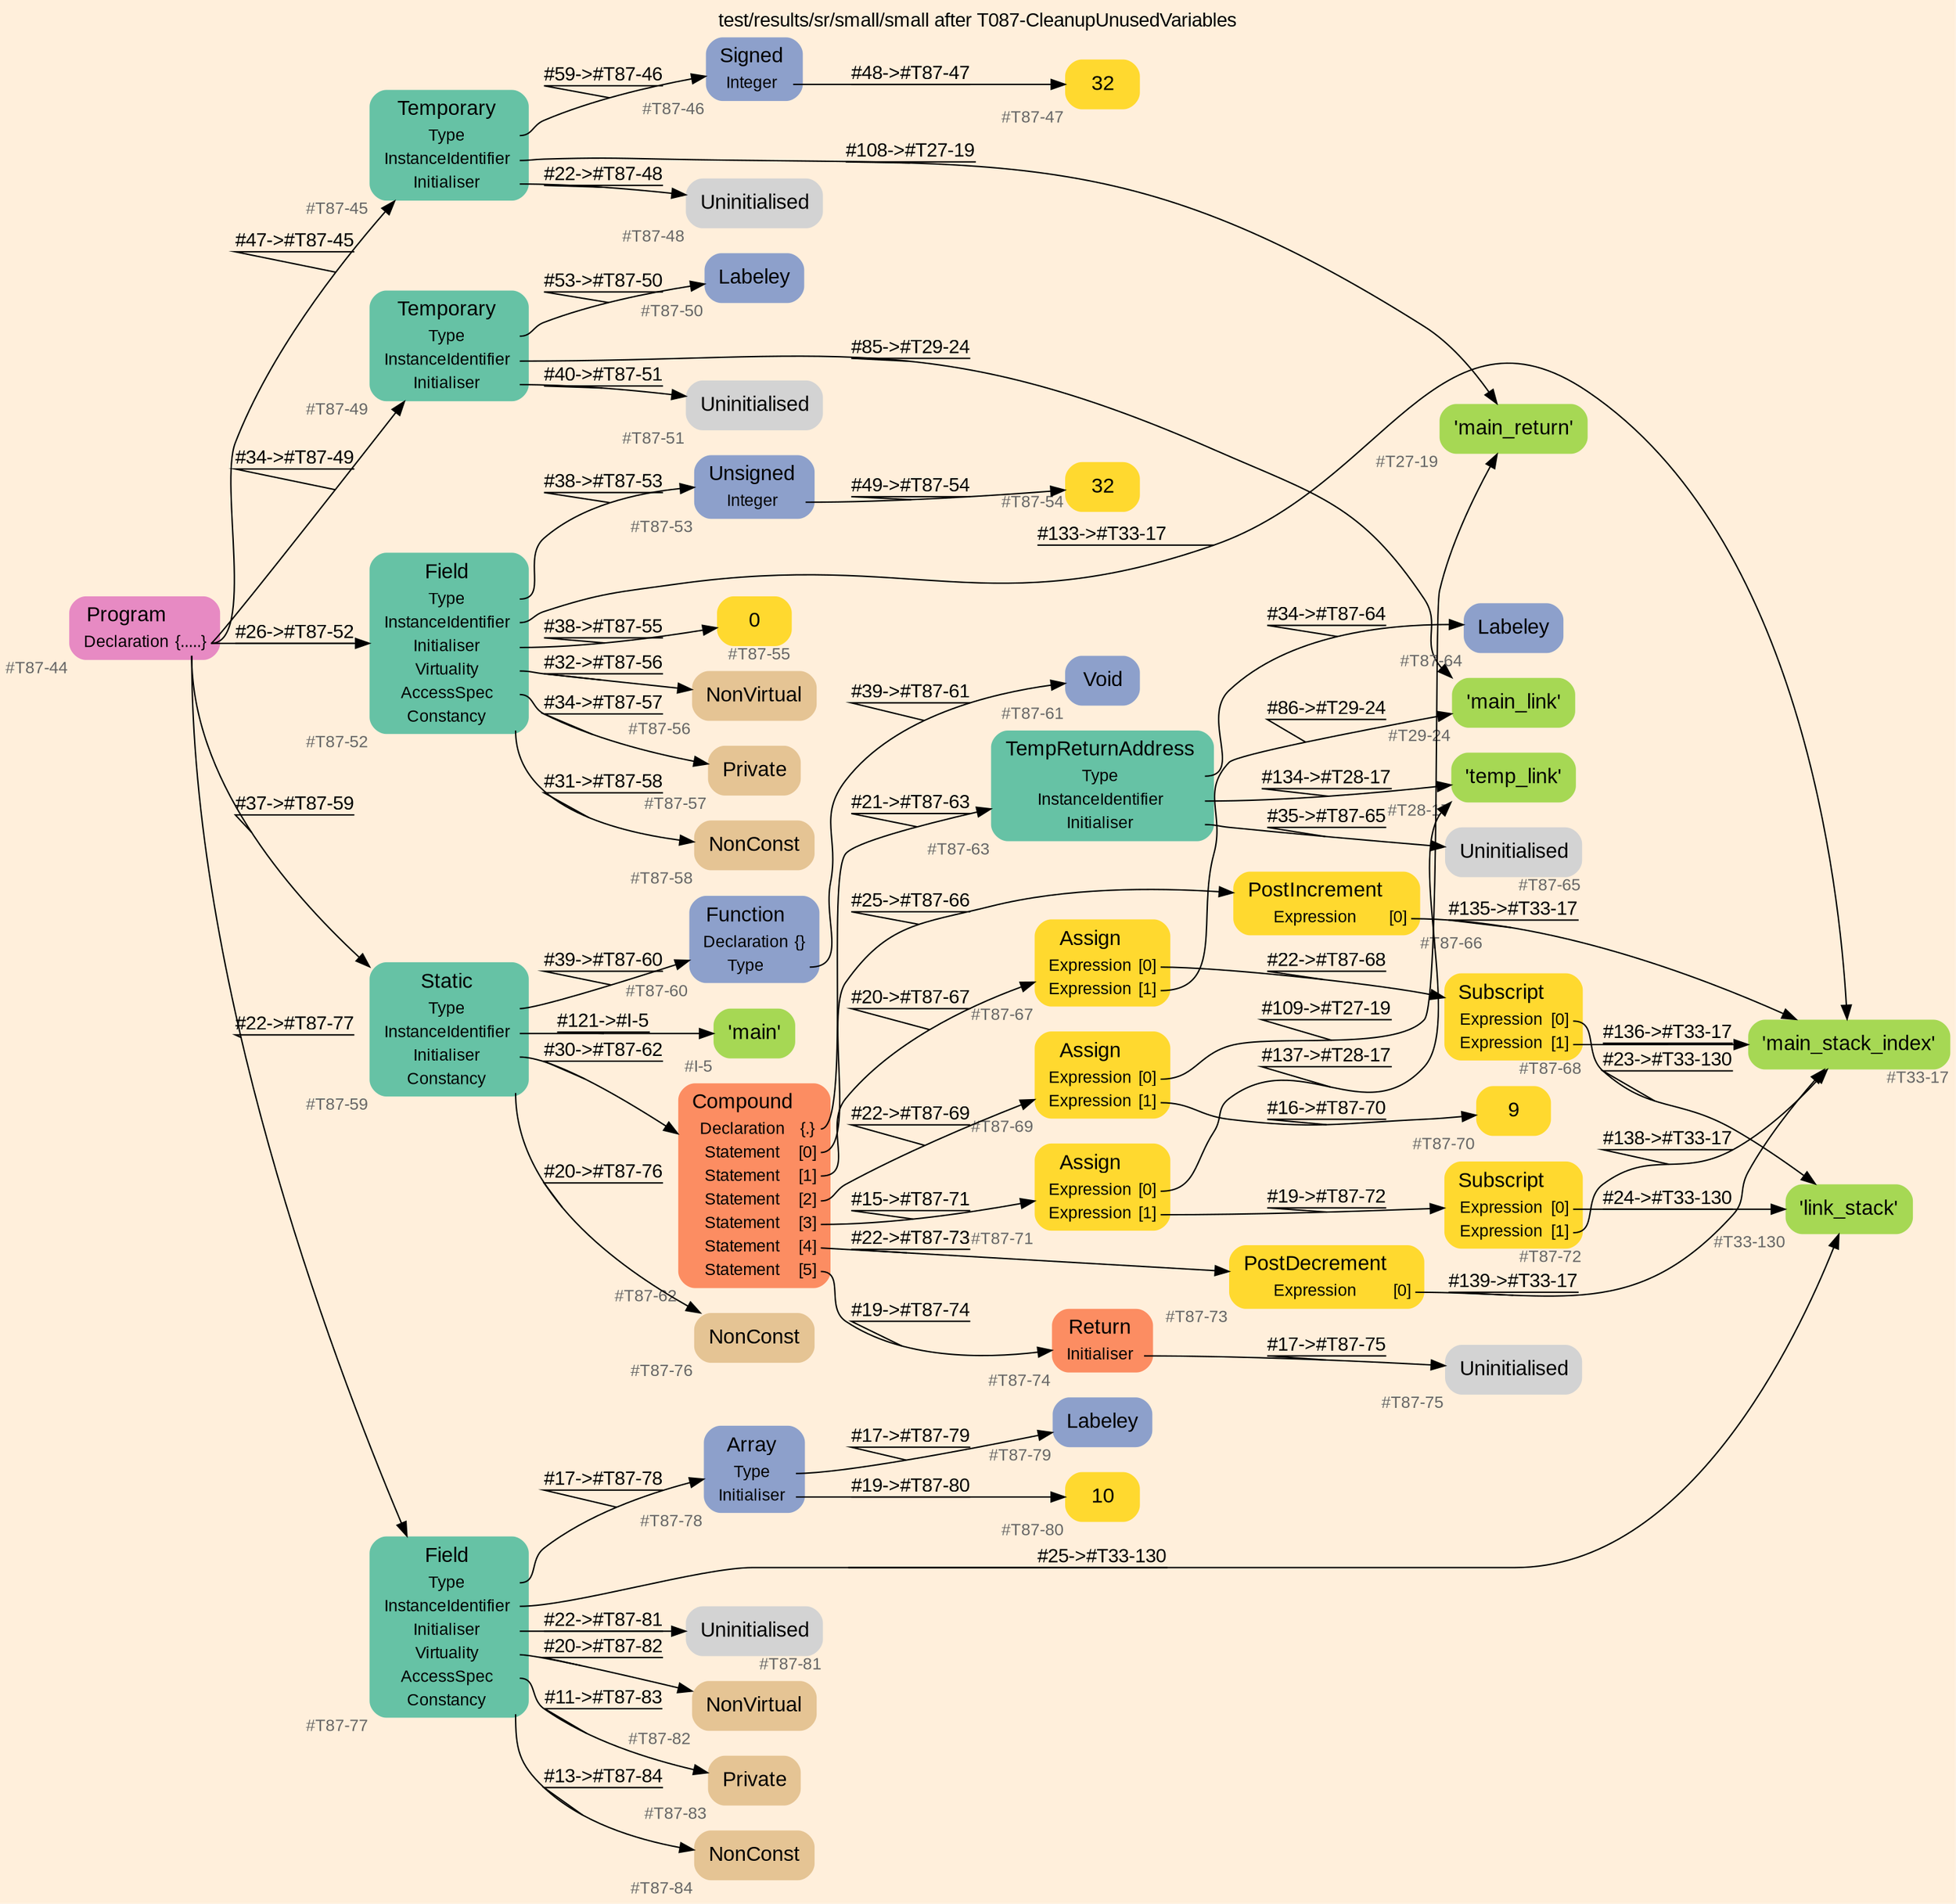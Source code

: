 digraph "test/results/sr/small/small after T087-CleanupUnusedVariables" {
label = "test/results/sr/small/small after T087-CleanupUnusedVariables"
labelloc = t
graph [
    rankdir = "LR"
    ranksep = 0.3
    bgcolor = antiquewhite1
    color = black
    fontcolor = black
    fontname = "Arial"
];
node [
    fontname = "Arial"
];
edge [
    fontname = "Arial"
];

// -------------------- node figure --------------------
// -------- block #T87-44 ----------
"#T87-44" [
    fillcolor = "/set28/4"
    xlabel = "#T87-44"
    fontsize = "12"
    fontcolor = grey40
    shape = "plaintext"
    label = <<TABLE BORDER="0" CELLBORDER="0" CELLSPACING="0">
     <TR><TD><FONT COLOR="black" POINT-SIZE="15">Program</FONT></TD></TR>
     <TR><TD><FONT COLOR="black" POINT-SIZE="12">Declaration</FONT></TD><TD PORT="port0"><FONT COLOR="black" POINT-SIZE="12">{.....}</FONT></TD></TR>
    </TABLE>>
    style = "rounded,filled"
];

// -------- block #T87-45 ----------
"#T87-45" [
    fillcolor = "/set28/1"
    xlabel = "#T87-45"
    fontsize = "12"
    fontcolor = grey40
    shape = "plaintext"
    label = <<TABLE BORDER="0" CELLBORDER="0" CELLSPACING="0">
     <TR><TD><FONT COLOR="black" POINT-SIZE="15">Temporary</FONT></TD></TR>
     <TR><TD><FONT COLOR="black" POINT-SIZE="12">Type</FONT></TD><TD PORT="port0"></TD></TR>
     <TR><TD><FONT COLOR="black" POINT-SIZE="12">InstanceIdentifier</FONT></TD><TD PORT="port1"></TD></TR>
     <TR><TD><FONT COLOR="black" POINT-SIZE="12">Initialiser</FONT></TD><TD PORT="port2"></TD></TR>
    </TABLE>>
    style = "rounded,filled"
];

// -------- block #T87-46 ----------
"#T87-46" [
    fillcolor = "/set28/3"
    xlabel = "#T87-46"
    fontsize = "12"
    fontcolor = grey40
    shape = "plaintext"
    label = <<TABLE BORDER="0" CELLBORDER="0" CELLSPACING="0">
     <TR><TD><FONT COLOR="black" POINT-SIZE="15">Signed</FONT></TD></TR>
     <TR><TD><FONT COLOR="black" POINT-SIZE="12">Integer</FONT></TD><TD PORT="port0"></TD></TR>
    </TABLE>>
    style = "rounded,filled"
];

// -------- block #T87-47 ----------
"#T87-47" [
    fillcolor = "/set28/6"
    xlabel = "#T87-47"
    fontsize = "12"
    fontcolor = grey40
    shape = "plaintext"
    label = <<TABLE BORDER="0" CELLBORDER="0" CELLSPACING="0">
     <TR><TD><FONT COLOR="black" POINT-SIZE="15">32</FONT></TD></TR>
    </TABLE>>
    style = "rounded,filled"
];

// -------- block #T27-19 ----------
"#T27-19" [
    fillcolor = "/set28/5"
    xlabel = "#T27-19"
    fontsize = "12"
    fontcolor = grey40
    shape = "plaintext"
    label = <<TABLE BORDER="0" CELLBORDER="0" CELLSPACING="0">
     <TR><TD><FONT COLOR="black" POINT-SIZE="15">'main_return'</FONT></TD></TR>
    </TABLE>>
    style = "rounded,filled"
];

// -------- block #T87-48 ----------
"#T87-48" [
    xlabel = "#T87-48"
    fontsize = "12"
    fontcolor = grey40
    shape = "plaintext"
    label = <<TABLE BORDER="0" CELLBORDER="0" CELLSPACING="0">
     <TR><TD><FONT COLOR="black" POINT-SIZE="15">Uninitialised</FONT></TD></TR>
    </TABLE>>
    style = "rounded,filled"
];

// -------- block #T87-49 ----------
"#T87-49" [
    fillcolor = "/set28/1"
    xlabel = "#T87-49"
    fontsize = "12"
    fontcolor = grey40
    shape = "plaintext"
    label = <<TABLE BORDER="0" CELLBORDER="0" CELLSPACING="0">
     <TR><TD><FONT COLOR="black" POINT-SIZE="15">Temporary</FONT></TD></TR>
     <TR><TD><FONT COLOR="black" POINT-SIZE="12">Type</FONT></TD><TD PORT="port0"></TD></TR>
     <TR><TD><FONT COLOR="black" POINT-SIZE="12">InstanceIdentifier</FONT></TD><TD PORT="port1"></TD></TR>
     <TR><TD><FONT COLOR="black" POINT-SIZE="12">Initialiser</FONT></TD><TD PORT="port2"></TD></TR>
    </TABLE>>
    style = "rounded,filled"
];

// -------- block #T87-50 ----------
"#T87-50" [
    fillcolor = "/set28/3"
    xlabel = "#T87-50"
    fontsize = "12"
    fontcolor = grey40
    shape = "plaintext"
    label = <<TABLE BORDER="0" CELLBORDER="0" CELLSPACING="0">
     <TR><TD><FONT COLOR="black" POINT-SIZE="15">Labeley</FONT></TD></TR>
    </TABLE>>
    style = "rounded,filled"
];

// -------- block #T29-24 ----------
"#T29-24" [
    fillcolor = "/set28/5"
    xlabel = "#T29-24"
    fontsize = "12"
    fontcolor = grey40
    shape = "plaintext"
    label = <<TABLE BORDER="0" CELLBORDER="0" CELLSPACING="0">
     <TR><TD><FONT COLOR="black" POINT-SIZE="15">'main_link'</FONT></TD></TR>
    </TABLE>>
    style = "rounded,filled"
];

// -------- block #T87-51 ----------
"#T87-51" [
    xlabel = "#T87-51"
    fontsize = "12"
    fontcolor = grey40
    shape = "plaintext"
    label = <<TABLE BORDER="0" CELLBORDER="0" CELLSPACING="0">
     <TR><TD><FONT COLOR="black" POINT-SIZE="15">Uninitialised</FONT></TD></TR>
    </TABLE>>
    style = "rounded,filled"
];

// -------- block #T87-52 ----------
"#T87-52" [
    fillcolor = "/set28/1"
    xlabel = "#T87-52"
    fontsize = "12"
    fontcolor = grey40
    shape = "plaintext"
    label = <<TABLE BORDER="0" CELLBORDER="0" CELLSPACING="0">
     <TR><TD><FONT COLOR="black" POINT-SIZE="15">Field</FONT></TD></TR>
     <TR><TD><FONT COLOR="black" POINT-SIZE="12">Type</FONT></TD><TD PORT="port0"></TD></TR>
     <TR><TD><FONT COLOR="black" POINT-SIZE="12">InstanceIdentifier</FONT></TD><TD PORT="port1"></TD></TR>
     <TR><TD><FONT COLOR="black" POINT-SIZE="12">Initialiser</FONT></TD><TD PORT="port2"></TD></TR>
     <TR><TD><FONT COLOR="black" POINT-SIZE="12">Virtuality</FONT></TD><TD PORT="port3"></TD></TR>
     <TR><TD><FONT COLOR="black" POINT-SIZE="12">AccessSpec</FONT></TD><TD PORT="port4"></TD></TR>
     <TR><TD><FONT COLOR="black" POINT-SIZE="12">Constancy</FONT></TD><TD PORT="port5"></TD></TR>
    </TABLE>>
    style = "rounded,filled"
];

// -------- block #T87-53 ----------
"#T87-53" [
    fillcolor = "/set28/3"
    xlabel = "#T87-53"
    fontsize = "12"
    fontcolor = grey40
    shape = "plaintext"
    label = <<TABLE BORDER="0" CELLBORDER="0" CELLSPACING="0">
     <TR><TD><FONT COLOR="black" POINT-SIZE="15">Unsigned</FONT></TD></TR>
     <TR><TD><FONT COLOR="black" POINT-SIZE="12">Integer</FONT></TD><TD PORT="port0"></TD></TR>
    </TABLE>>
    style = "rounded,filled"
];

// -------- block #T87-54 ----------
"#T87-54" [
    fillcolor = "/set28/6"
    xlabel = "#T87-54"
    fontsize = "12"
    fontcolor = grey40
    shape = "plaintext"
    label = <<TABLE BORDER="0" CELLBORDER="0" CELLSPACING="0">
     <TR><TD><FONT COLOR="black" POINT-SIZE="15">32</FONT></TD></TR>
    </TABLE>>
    style = "rounded,filled"
];

// -------- block #T33-17 ----------
"#T33-17" [
    fillcolor = "/set28/5"
    xlabel = "#T33-17"
    fontsize = "12"
    fontcolor = grey40
    shape = "plaintext"
    label = <<TABLE BORDER="0" CELLBORDER="0" CELLSPACING="0">
     <TR><TD><FONT COLOR="black" POINT-SIZE="15">'main_stack_index'</FONT></TD></TR>
    </TABLE>>
    style = "rounded,filled"
];

// -------- block #T87-55 ----------
"#T87-55" [
    fillcolor = "/set28/6"
    xlabel = "#T87-55"
    fontsize = "12"
    fontcolor = grey40
    shape = "plaintext"
    label = <<TABLE BORDER="0" CELLBORDER="0" CELLSPACING="0">
     <TR><TD><FONT COLOR="black" POINT-SIZE="15">0</FONT></TD></TR>
    </TABLE>>
    style = "rounded,filled"
];

// -------- block #T87-56 ----------
"#T87-56" [
    fillcolor = "/set28/7"
    xlabel = "#T87-56"
    fontsize = "12"
    fontcolor = grey40
    shape = "plaintext"
    label = <<TABLE BORDER="0" CELLBORDER="0" CELLSPACING="0">
     <TR><TD><FONT COLOR="black" POINT-SIZE="15">NonVirtual</FONT></TD></TR>
    </TABLE>>
    style = "rounded,filled"
];

// -------- block #T87-57 ----------
"#T87-57" [
    fillcolor = "/set28/7"
    xlabel = "#T87-57"
    fontsize = "12"
    fontcolor = grey40
    shape = "plaintext"
    label = <<TABLE BORDER="0" CELLBORDER="0" CELLSPACING="0">
     <TR><TD><FONT COLOR="black" POINT-SIZE="15">Private</FONT></TD></TR>
    </TABLE>>
    style = "rounded,filled"
];

// -------- block #T87-58 ----------
"#T87-58" [
    fillcolor = "/set28/7"
    xlabel = "#T87-58"
    fontsize = "12"
    fontcolor = grey40
    shape = "plaintext"
    label = <<TABLE BORDER="0" CELLBORDER="0" CELLSPACING="0">
     <TR><TD><FONT COLOR="black" POINT-SIZE="15">NonConst</FONT></TD></TR>
    </TABLE>>
    style = "rounded,filled"
];

// -------- block #T87-59 ----------
"#T87-59" [
    fillcolor = "/set28/1"
    xlabel = "#T87-59"
    fontsize = "12"
    fontcolor = grey40
    shape = "plaintext"
    label = <<TABLE BORDER="0" CELLBORDER="0" CELLSPACING="0">
     <TR><TD><FONT COLOR="black" POINT-SIZE="15">Static</FONT></TD></TR>
     <TR><TD><FONT COLOR="black" POINT-SIZE="12">Type</FONT></TD><TD PORT="port0"></TD></TR>
     <TR><TD><FONT COLOR="black" POINT-SIZE="12">InstanceIdentifier</FONT></TD><TD PORT="port1"></TD></TR>
     <TR><TD><FONT COLOR="black" POINT-SIZE="12">Initialiser</FONT></TD><TD PORT="port2"></TD></TR>
     <TR><TD><FONT COLOR="black" POINT-SIZE="12">Constancy</FONT></TD><TD PORT="port3"></TD></TR>
    </TABLE>>
    style = "rounded,filled"
];

// -------- block #T87-60 ----------
"#T87-60" [
    fillcolor = "/set28/3"
    xlabel = "#T87-60"
    fontsize = "12"
    fontcolor = grey40
    shape = "plaintext"
    label = <<TABLE BORDER="0" CELLBORDER="0" CELLSPACING="0">
     <TR><TD><FONT COLOR="black" POINT-SIZE="15">Function</FONT></TD></TR>
     <TR><TD><FONT COLOR="black" POINT-SIZE="12">Declaration</FONT></TD><TD PORT="port0"><FONT COLOR="black" POINT-SIZE="12">{}</FONT></TD></TR>
     <TR><TD><FONT COLOR="black" POINT-SIZE="12">Type</FONT></TD><TD PORT="port1"></TD></TR>
    </TABLE>>
    style = "rounded,filled"
];

// -------- block #T87-61 ----------
"#T87-61" [
    fillcolor = "/set28/3"
    xlabel = "#T87-61"
    fontsize = "12"
    fontcolor = grey40
    shape = "plaintext"
    label = <<TABLE BORDER="0" CELLBORDER="0" CELLSPACING="0">
     <TR><TD><FONT COLOR="black" POINT-SIZE="15">Void</FONT></TD></TR>
    </TABLE>>
    style = "rounded,filled"
];

// -------- block #I-5 ----------
"#I-5" [
    fillcolor = "/set28/5"
    xlabel = "#I-5"
    fontsize = "12"
    fontcolor = grey40
    shape = "plaintext"
    label = <<TABLE BORDER="0" CELLBORDER="0" CELLSPACING="0">
     <TR><TD><FONT COLOR="black" POINT-SIZE="15">'main'</FONT></TD></TR>
    </TABLE>>
    style = "rounded,filled"
];

// -------- block #T87-62 ----------
"#T87-62" [
    fillcolor = "/set28/2"
    xlabel = "#T87-62"
    fontsize = "12"
    fontcolor = grey40
    shape = "plaintext"
    label = <<TABLE BORDER="0" CELLBORDER="0" CELLSPACING="0">
     <TR><TD><FONT COLOR="black" POINT-SIZE="15">Compound</FONT></TD></TR>
     <TR><TD><FONT COLOR="black" POINT-SIZE="12">Declaration</FONT></TD><TD PORT="port0"><FONT COLOR="black" POINT-SIZE="12">{.}</FONT></TD></TR>
     <TR><TD><FONT COLOR="black" POINT-SIZE="12">Statement</FONT></TD><TD PORT="port1"><FONT COLOR="black" POINT-SIZE="12">[0]</FONT></TD></TR>
     <TR><TD><FONT COLOR="black" POINT-SIZE="12">Statement</FONT></TD><TD PORT="port2"><FONT COLOR="black" POINT-SIZE="12">[1]</FONT></TD></TR>
     <TR><TD><FONT COLOR="black" POINT-SIZE="12">Statement</FONT></TD><TD PORT="port3"><FONT COLOR="black" POINT-SIZE="12">[2]</FONT></TD></TR>
     <TR><TD><FONT COLOR="black" POINT-SIZE="12">Statement</FONT></TD><TD PORT="port4"><FONT COLOR="black" POINT-SIZE="12">[3]</FONT></TD></TR>
     <TR><TD><FONT COLOR="black" POINT-SIZE="12">Statement</FONT></TD><TD PORT="port5"><FONT COLOR="black" POINT-SIZE="12">[4]</FONT></TD></TR>
     <TR><TD><FONT COLOR="black" POINT-SIZE="12">Statement</FONT></TD><TD PORT="port6"><FONT COLOR="black" POINT-SIZE="12">[5]</FONT></TD></TR>
    </TABLE>>
    style = "rounded,filled"
];

// -------- block #T87-63 ----------
"#T87-63" [
    fillcolor = "/set28/1"
    xlabel = "#T87-63"
    fontsize = "12"
    fontcolor = grey40
    shape = "plaintext"
    label = <<TABLE BORDER="0" CELLBORDER="0" CELLSPACING="0">
     <TR><TD><FONT COLOR="black" POINT-SIZE="15">TempReturnAddress</FONT></TD></TR>
     <TR><TD><FONT COLOR="black" POINT-SIZE="12">Type</FONT></TD><TD PORT="port0"></TD></TR>
     <TR><TD><FONT COLOR="black" POINT-SIZE="12">InstanceIdentifier</FONT></TD><TD PORT="port1"></TD></TR>
     <TR><TD><FONT COLOR="black" POINT-SIZE="12">Initialiser</FONT></TD><TD PORT="port2"></TD></TR>
    </TABLE>>
    style = "rounded,filled"
];

// -------- block #T87-64 ----------
"#T87-64" [
    fillcolor = "/set28/3"
    xlabel = "#T87-64"
    fontsize = "12"
    fontcolor = grey40
    shape = "plaintext"
    label = <<TABLE BORDER="0" CELLBORDER="0" CELLSPACING="0">
     <TR><TD><FONT COLOR="black" POINT-SIZE="15">Labeley</FONT></TD></TR>
    </TABLE>>
    style = "rounded,filled"
];

// -------- block #T28-17 ----------
"#T28-17" [
    fillcolor = "/set28/5"
    xlabel = "#T28-17"
    fontsize = "12"
    fontcolor = grey40
    shape = "plaintext"
    label = <<TABLE BORDER="0" CELLBORDER="0" CELLSPACING="0">
     <TR><TD><FONT COLOR="black" POINT-SIZE="15">'temp_link'</FONT></TD></TR>
    </TABLE>>
    style = "rounded,filled"
];

// -------- block #T87-65 ----------
"#T87-65" [
    xlabel = "#T87-65"
    fontsize = "12"
    fontcolor = grey40
    shape = "plaintext"
    label = <<TABLE BORDER="0" CELLBORDER="0" CELLSPACING="0">
     <TR><TD><FONT COLOR="black" POINT-SIZE="15">Uninitialised</FONT></TD></TR>
    </TABLE>>
    style = "rounded,filled"
];

// -------- block #T87-66 ----------
"#T87-66" [
    fillcolor = "/set28/6"
    xlabel = "#T87-66"
    fontsize = "12"
    fontcolor = grey40
    shape = "plaintext"
    label = <<TABLE BORDER="0" CELLBORDER="0" CELLSPACING="0">
     <TR><TD><FONT COLOR="black" POINT-SIZE="15">PostIncrement</FONT></TD></TR>
     <TR><TD><FONT COLOR="black" POINT-SIZE="12">Expression</FONT></TD><TD PORT="port0"><FONT COLOR="black" POINT-SIZE="12">[0]</FONT></TD></TR>
    </TABLE>>
    style = "rounded,filled"
];

// -------- block #T87-67 ----------
"#T87-67" [
    fillcolor = "/set28/6"
    xlabel = "#T87-67"
    fontsize = "12"
    fontcolor = grey40
    shape = "plaintext"
    label = <<TABLE BORDER="0" CELLBORDER="0" CELLSPACING="0">
     <TR><TD><FONT COLOR="black" POINT-SIZE="15">Assign</FONT></TD></TR>
     <TR><TD><FONT COLOR="black" POINT-SIZE="12">Expression</FONT></TD><TD PORT="port0"><FONT COLOR="black" POINT-SIZE="12">[0]</FONT></TD></TR>
     <TR><TD><FONT COLOR="black" POINT-SIZE="12">Expression</FONT></TD><TD PORT="port1"><FONT COLOR="black" POINT-SIZE="12">[1]</FONT></TD></TR>
    </TABLE>>
    style = "rounded,filled"
];

// -------- block #T87-68 ----------
"#T87-68" [
    fillcolor = "/set28/6"
    xlabel = "#T87-68"
    fontsize = "12"
    fontcolor = grey40
    shape = "plaintext"
    label = <<TABLE BORDER="0" CELLBORDER="0" CELLSPACING="0">
     <TR><TD><FONT COLOR="black" POINT-SIZE="15">Subscript</FONT></TD></TR>
     <TR><TD><FONT COLOR="black" POINT-SIZE="12">Expression</FONT></TD><TD PORT="port0"><FONT COLOR="black" POINT-SIZE="12">[0]</FONT></TD></TR>
     <TR><TD><FONT COLOR="black" POINT-SIZE="12">Expression</FONT></TD><TD PORT="port1"><FONT COLOR="black" POINT-SIZE="12">[1]</FONT></TD></TR>
    </TABLE>>
    style = "rounded,filled"
];

// -------- block #T33-130 ----------
"#T33-130" [
    fillcolor = "/set28/5"
    xlabel = "#T33-130"
    fontsize = "12"
    fontcolor = grey40
    shape = "plaintext"
    label = <<TABLE BORDER="0" CELLBORDER="0" CELLSPACING="0">
     <TR><TD><FONT COLOR="black" POINT-SIZE="15">'link_stack'</FONT></TD></TR>
    </TABLE>>
    style = "rounded,filled"
];

// -------- block #T87-69 ----------
"#T87-69" [
    fillcolor = "/set28/6"
    xlabel = "#T87-69"
    fontsize = "12"
    fontcolor = grey40
    shape = "plaintext"
    label = <<TABLE BORDER="0" CELLBORDER="0" CELLSPACING="0">
     <TR><TD><FONT COLOR="black" POINT-SIZE="15">Assign</FONT></TD></TR>
     <TR><TD><FONT COLOR="black" POINT-SIZE="12">Expression</FONT></TD><TD PORT="port0"><FONT COLOR="black" POINT-SIZE="12">[0]</FONT></TD></TR>
     <TR><TD><FONT COLOR="black" POINT-SIZE="12">Expression</FONT></TD><TD PORT="port1"><FONT COLOR="black" POINT-SIZE="12">[1]</FONT></TD></TR>
    </TABLE>>
    style = "rounded,filled"
];

// -------- block #T87-70 ----------
"#T87-70" [
    fillcolor = "/set28/6"
    xlabel = "#T87-70"
    fontsize = "12"
    fontcolor = grey40
    shape = "plaintext"
    label = <<TABLE BORDER="0" CELLBORDER="0" CELLSPACING="0">
     <TR><TD><FONT COLOR="black" POINT-SIZE="15">9</FONT></TD></TR>
    </TABLE>>
    style = "rounded,filled"
];

// -------- block #T87-71 ----------
"#T87-71" [
    fillcolor = "/set28/6"
    xlabel = "#T87-71"
    fontsize = "12"
    fontcolor = grey40
    shape = "plaintext"
    label = <<TABLE BORDER="0" CELLBORDER="0" CELLSPACING="0">
     <TR><TD><FONT COLOR="black" POINT-SIZE="15">Assign</FONT></TD></TR>
     <TR><TD><FONT COLOR="black" POINT-SIZE="12">Expression</FONT></TD><TD PORT="port0"><FONT COLOR="black" POINT-SIZE="12">[0]</FONT></TD></TR>
     <TR><TD><FONT COLOR="black" POINT-SIZE="12">Expression</FONT></TD><TD PORT="port1"><FONT COLOR="black" POINT-SIZE="12">[1]</FONT></TD></TR>
    </TABLE>>
    style = "rounded,filled"
];

// -------- block #T87-72 ----------
"#T87-72" [
    fillcolor = "/set28/6"
    xlabel = "#T87-72"
    fontsize = "12"
    fontcolor = grey40
    shape = "plaintext"
    label = <<TABLE BORDER="0" CELLBORDER="0" CELLSPACING="0">
     <TR><TD><FONT COLOR="black" POINT-SIZE="15">Subscript</FONT></TD></TR>
     <TR><TD><FONT COLOR="black" POINT-SIZE="12">Expression</FONT></TD><TD PORT="port0"><FONT COLOR="black" POINT-SIZE="12">[0]</FONT></TD></TR>
     <TR><TD><FONT COLOR="black" POINT-SIZE="12">Expression</FONT></TD><TD PORT="port1"><FONT COLOR="black" POINT-SIZE="12">[1]</FONT></TD></TR>
    </TABLE>>
    style = "rounded,filled"
];

// -------- block #T87-73 ----------
"#T87-73" [
    fillcolor = "/set28/6"
    xlabel = "#T87-73"
    fontsize = "12"
    fontcolor = grey40
    shape = "plaintext"
    label = <<TABLE BORDER="0" CELLBORDER="0" CELLSPACING="0">
     <TR><TD><FONT COLOR="black" POINT-SIZE="15">PostDecrement</FONT></TD></TR>
     <TR><TD><FONT COLOR="black" POINT-SIZE="12">Expression</FONT></TD><TD PORT="port0"><FONT COLOR="black" POINT-SIZE="12">[0]</FONT></TD></TR>
    </TABLE>>
    style = "rounded,filled"
];

// -------- block #T87-74 ----------
"#T87-74" [
    fillcolor = "/set28/2"
    xlabel = "#T87-74"
    fontsize = "12"
    fontcolor = grey40
    shape = "plaintext"
    label = <<TABLE BORDER="0" CELLBORDER="0" CELLSPACING="0">
     <TR><TD><FONT COLOR="black" POINT-SIZE="15">Return</FONT></TD></TR>
     <TR><TD><FONT COLOR="black" POINT-SIZE="12">Initialiser</FONT></TD><TD PORT="port0"></TD></TR>
    </TABLE>>
    style = "rounded,filled"
];

// -------- block #T87-75 ----------
"#T87-75" [
    xlabel = "#T87-75"
    fontsize = "12"
    fontcolor = grey40
    shape = "plaintext"
    label = <<TABLE BORDER="0" CELLBORDER="0" CELLSPACING="0">
     <TR><TD><FONT COLOR="black" POINT-SIZE="15">Uninitialised</FONT></TD></TR>
    </TABLE>>
    style = "rounded,filled"
];

// -------- block #T87-76 ----------
"#T87-76" [
    fillcolor = "/set28/7"
    xlabel = "#T87-76"
    fontsize = "12"
    fontcolor = grey40
    shape = "plaintext"
    label = <<TABLE BORDER="0" CELLBORDER="0" CELLSPACING="0">
     <TR><TD><FONT COLOR="black" POINT-SIZE="15">NonConst</FONT></TD></TR>
    </TABLE>>
    style = "rounded,filled"
];

// -------- block #T87-77 ----------
"#T87-77" [
    fillcolor = "/set28/1"
    xlabel = "#T87-77"
    fontsize = "12"
    fontcolor = grey40
    shape = "plaintext"
    label = <<TABLE BORDER="0" CELLBORDER="0" CELLSPACING="0">
     <TR><TD><FONT COLOR="black" POINT-SIZE="15">Field</FONT></TD></TR>
     <TR><TD><FONT COLOR="black" POINT-SIZE="12">Type</FONT></TD><TD PORT="port0"></TD></TR>
     <TR><TD><FONT COLOR="black" POINT-SIZE="12">InstanceIdentifier</FONT></TD><TD PORT="port1"></TD></TR>
     <TR><TD><FONT COLOR="black" POINT-SIZE="12">Initialiser</FONT></TD><TD PORT="port2"></TD></TR>
     <TR><TD><FONT COLOR="black" POINT-SIZE="12">Virtuality</FONT></TD><TD PORT="port3"></TD></TR>
     <TR><TD><FONT COLOR="black" POINT-SIZE="12">AccessSpec</FONT></TD><TD PORT="port4"></TD></TR>
     <TR><TD><FONT COLOR="black" POINT-SIZE="12">Constancy</FONT></TD><TD PORT="port5"></TD></TR>
    </TABLE>>
    style = "rounded,filled"
];

// -------- block #T87-78 ----------
"#T87-78" [
    fillcolor = "/set28/3"
    xlabel = "#T87-78"
    fontsize = "12"
    fontcolor = grey40
    shape = "plaintext"
    label = <<TABLE BORDER="0" CELLBORDER="0" CELLSPACING="0">
     <TR><TD><FONT COLOR="black" POINT-SIZE="15">Array</FONT></TD></TR>
     <TR><TD><FONT COLOR="black" POINT-SIZE="12">Type</FONT></TD><TD PORT="port0"></TD></TR>
     <TR><TD><FONT COLOR="black" POINT-SIZE="12">Initialiser</FONT></TD><TD PORT="port1"></TD></TR>
    </TABLE>>
    style = "rounded,filled"
];

// -------- block #T87-79 ----------
"#T87-79" [
    fillcolor = "/set28/3"
    xlabel = "#T87-79"
    fontsize = "12"
    fontcolor = grey40
    shape = "plaintext"
    label = <<TABLE BORDER="0" CELLBORDER="0" CELLSPACING="0">
     <TR><TD><FONT COLOR="black" POINT-SIZE="15">Labeley</FONT></TD></TR>
    </TABLE>>
    style = "rounded,filled"
];

// -------- block #T87-80 ----------
"#T87-80" [
    fillcolor = "/set28/6"
    xlabel = "#T87-80"
    fontsize = "12"
    fontcolor = grey40
    shape = "plaintext"
    label = <<TABLE BORDER="0" CELLBORDER="0" CELLSPACING="0">
     <TR><TD><FONT COLOR="black" POINT-SIZE="15">10</FONT></TD></TR>
    </TABLE>>
    style = "rounded,filled"
];

// -------- block #T87-81 ----------
"#T87-81" [
    xlabel = "#T87-81"
    fontsize = "12"
    fontcolor = grey40
    shape = "plaintext"
    label = <<TABLE BORDER="0" CELLBORDER="0" CELLSPACING="0">
     <TR><TD><FONT COLOR="black" POINT-SIZE="15">Uninitialised</FONT></TD></TR>
    </TABLE>>
    style = "rounded,filled"
];

// -------- block #T87-82 ----------
"#T87-82" [
    fillcolor = "/set28/7"
    xlabel = "#T87-82"
    fontsize = "12"
    fontcolor = grey40
    shape = "plaintext"
    label = <<TABLE BORDER="0" CELLBORDER="0" CELLSPACING="0">
     <TR><TD><FONT COLOR="black" POINT-SIZE="15">NonVirtual</FONT></TD></TR>
    </TABLE>>
    style = "rounded,filled"
];

// -------- block #T87-83 ----------
"#T87-83" [
    fillcolor = "/set28/7"
    xlabel = "#T87-83"
    fontsize = "12"
    fontcolor = grey40
    shape = "plaintext"
    label = <<TABLE BORDER="0" CELLBORDER="0" CELLSPACING="0">
     <TR><TD><FONT COLOR="black" POINT-SIZE="15">Private</FONT></TD></TR>
    </TABLE>>
    style = "rounded,filled"
];

// -------- block #T87-84 ----------
"#T87-84" [
    fillcolor = "/set28/7"
    xlabel = "#T87-84"
    fontsize = "12"
    fontcolor = grey40
    shape = "plaintext"
    label = <<TABLE BORDER="0" CELLBORDER="0" CELLSPACING="0">
     <TR><TD><FONT COLOR="black" POINT-SIZE="15">NonConst</FONT></TD></TR>
    </TABLE>>
    style = "rounded,filled"
];

"#T87-44":port0 -> "#T87-45" [
    label = "#47-&gt;#T87-45"
    decorate = true
    color = black
    fontcolor = black
];

"#T87-44":port0 -> "#T87-49" [
    label = "#34-&gt;#T87-49"
    decorate = true
    color = black
    fontcolor = black
];

"#T87-44":port0 -> "#T87-52" [
    label = "#26-&gt;#T87-52"
    decorate = true
    color = black
    fontcolor = black
];

"#T87-44":port0 -> "#T87-59" [
    label = "#37-&gt;#T87-59"
    decorate = true
    color = black
    fontcolor = black
];

"#T87-44":port0 -> "#T87-77" [
    label = "#22-&gt;#T87-77"
    decorate = true
    color = black
    fontcolor = black
];

"#T87-45":port0 -> "#T87-46" [
    label = "#59-&gt;#T87-46"
    decorate = true
    color = black
    fontcolor = black
];

"#T87-45":port1 -> "#T27-19" [
    label = "#108-&gt;#T27-19"
    decorate = true
    color = black
    fontcolor = black
];

"#T87-45":port2 -> "#T87-48" [
    label = "#22-&gt;#T87-48"
    decorate = true
    color = black
    fontcolor = black
];

"#T87-46":port0 -> "#T87-47" [
    label = "#48-&gt;#T87-47"
    decorate = true
    color = black
    fontcolor = black
];

"#T87-49":port0 -> "#T87-50" [
    label = "#53-&gt;#T87-50"
    decorate = true
    color = black
    fontcolor = black
];

"#T87-49":port1 -> "#T29-24" [
    label = "#85-&gt;#T29-24"
    decorate = true
    color = black
    fontcolor = black
];

"#T87-49":port2 -> "#T87-51" [
    label = "#40-&gt;#T87-51"
    decorate = true
    color = black
    fontcolor = black
];

"#T87-52":port0 -> "#T87-53" [
    label = "#38-&gt;#T87-53"
    decorate = true
    color = black
    fontcolor = black
];

"#T87-52":port1 -> "#T33-17" [
    label = "#133-&gt;#T33-17"
    decorate = true
    color = black
    fontcolor = black
];

"#T87-52":port2 -> "#T87-55" [
    label = "#38-&gt;#T87-55"
    decorate = true
    color = black
    fontcolor = black
];

"#T87-52":port3 -> "#T87-56" [
    label = "#32-&gt;#T87-56"
    decorate = true
    color = black
    fontcolor = black
];

"#T87-52":port4 -> "#T87-57" [
    label = "#34-&gt;#T87-57"
    decorate = true
    color = black
    fontcolor = black
];

"#T87-52":port5 -> "#T87-58" [
    label = "#31-&gt;#T87-58"
    decorate = true
    color = black
    fontcolor = black
];

"#T87-53":port0 -> "#T87-54" [
    label = "#49-&gt;#T87-54"
    decorate = true
    color = black
    fontcolor = black
];

"#T87-59":port0 -> "#T87-60" [
    label = "#39-&gt;#T87-60"
    decorate = true
    color = black
    fontcolor = black
];

"#T87-59":port1 -> "#I-5" [
    label = "#121-&gt;#I-5"
    decorate = true
    color = black
    fontcolor = black
];

"#T87-59":port2 -> "#T87-62" [
    label = "#30-&gt;#T87-62"
    decorate = true
    color = black
    fontcolor = black
];

"#T87-59":port3 -> "#T87-76" [
    label = "#20-&gt;#T87-76"
    decorate = true
    color = black
    fontcolor = black
];

"#T87-60":port1 -> "#T87-61" [
    label = "#39-&gt;#T87-61"
    decorate = true
    color = black
    fontcolor = black
];

"#T87-62":port0 -> "#T87-63" [
    label = "#21-&gt;#T87-63"
    decorate = true
    color = black
    fontcolor = black
];

"#T87-62":port1 -> "#T87-66" [
    label = "#25-&gt;#T87-66"
    decorate = true
    color = black
    fontcolor = black
];

"#T87-62":port2 -> "#T87-67" [
    label = "#20-&gt;#T87-67"
    decorate = true
    color = black
    fontcolor = black
];

"#T87-62":port3 -> "#T87-69" [
    label = "#22-&gt;#T87-69"
    decorate = true
    color = black
    fontcolor = black
];

"#T87-62":port4 -> "#T87-71" [
    label = "#15-&gt;#T87-71"
    decorate = true
    color = black
    fontcolor = black
];

"#T87-62":port5 -> "#T87-73" [
    label = "#22-&gt;#T87-73"
    decorate = true
    color = black
    fontcolor = black
];

"#T87-62":port6 -> "#T87-74" [
    label = "#19-&gt;#T87-74"
    decorate = true
    color = black
    fontcolor = black
];

"#T87-63":port0 -> "#T87-64" [
    label = "#34-&gt;#T87-64"
    decorate = true
    color = black
    fontcolor = black
];

"#T87-63":port1 -> "#T28-17" [
    label = "#134-&gt;#T28-17"
    decorate = true
    color = black
    fontcolor = black
];

"#T87-63":port2 -> "#T87-65" [
    label = "#35-&gt;#T87-65"
    decorate = true
    color = black
    fontcolor = black
];

"#T87-66":port0 -> "#T33-17" [
    label = "#135-&gt;#T33-17"
    decorate = true
    color = black
    fontcolor = black
];

"#T87-67":port0 -> "#T87-68" [
    label = "#22-&gt;#T87-68"
    decorate = true
    color = black
    fontcolor = black
];

"#T87-67":port1 -> "#T29-24" [
    label = "#86-&gt;#T29-24"
    decorate = true
    color = black
    fontcolor = black
];

"#T87-68":port0 -> "#T33-130" [
    label = "#23-&gt;#T33-130"
    decorate = true
    color = black
    fontcolor = black
];

"#T87-68":port1 -> "#T33-17" [
    label = "#136-&gt;#T33-17"
    decorate = true
    color = black
    fontcolor = black
];

"#T87-69":port0 -> "#T27-19" [
    label = "#109-&gt;#T27-19"
    decorate = true
    color = black
    fontcolor = black
];

"#T87-69":port1 -> "#T87-70" [
    label = "#16-&gt;#T87-70"
    decorate = true
    color = black
    fontcolor = black
];

"#T87-71":port0 -> "#T28-17" [
    label = "#137-&gt;#T28-17"
    decorate = true
    color = black
    fontcolor = black
];

"#T87-71":port1 -> "#T87-72" [
    label = "#19-&gt;#T87-72"
    decorate = true
    color = black
    fontcolor = black
];

"#T87-72":port0 -> "#T33-130" [
    label = "#24-&gt;#T33-130"
    decorate = true
    color = black
    fontcolor = black
];

"#T87-72":port1 -> "#T33-17" [
    label = "#138-&gt;#T33-17"
    decorate = true
    color = black
    fontcolor = black
];

"#T87-73":port0 -> "#T33-17" [
    label = "#139-&gt;#T33-17"
    decorate = true
    color = black
    fontcolor = black
];

"#T87-74":port0 -> "#T87-75" [
    label = "#17-&gt;#T87-75"
    decorate = true
    color = black
    fontcolor = black
];

"#T87-77":port0 -> "#T87-78" [
    label = "#17-&gt;#T87-78"
    decorate = true
    color = black
    fontcolor = black
];

"#T87-77":port1 -> "#T33-130" [
    label = "#25-&gt;#T33-130"
    decorate = true
    color = black
    fontcolor = black
];

"#T87-77":port2 -> "#T87-81" [
    label = "#22-&gt;#T87-81"
    decorate = true
    color = black
    fontcolor = black
];

"#T87-77":port3 -> "#T87-82" [
    label = "#20-&gt;#T87-82"
    decorate = true
    color = black
    fontcolor = black
];

"#T87-77":port4 -> "#T87-83" [
    label = "#11-&gt;#T87-83"
    decorate = true
    color = black
    fontcolor = black
];

"#T87-77":port5 -> "#T87-84" [
    label = "#13-&gt;#T87-84"
    decorate = true
    color = black
    fontcolor = black
];

"#T87-78":port0 -> "#T87-79" [
    label = "#17-&gt;#T87-79"
    decorate = true
    color = black
    fontcolor = black
];

"#T87-78":port1 -> "#T87-80" [
    label = "#19-&gt;#T87-80"
    decorate = true
    color = black
    fontcolor = black
];


}
